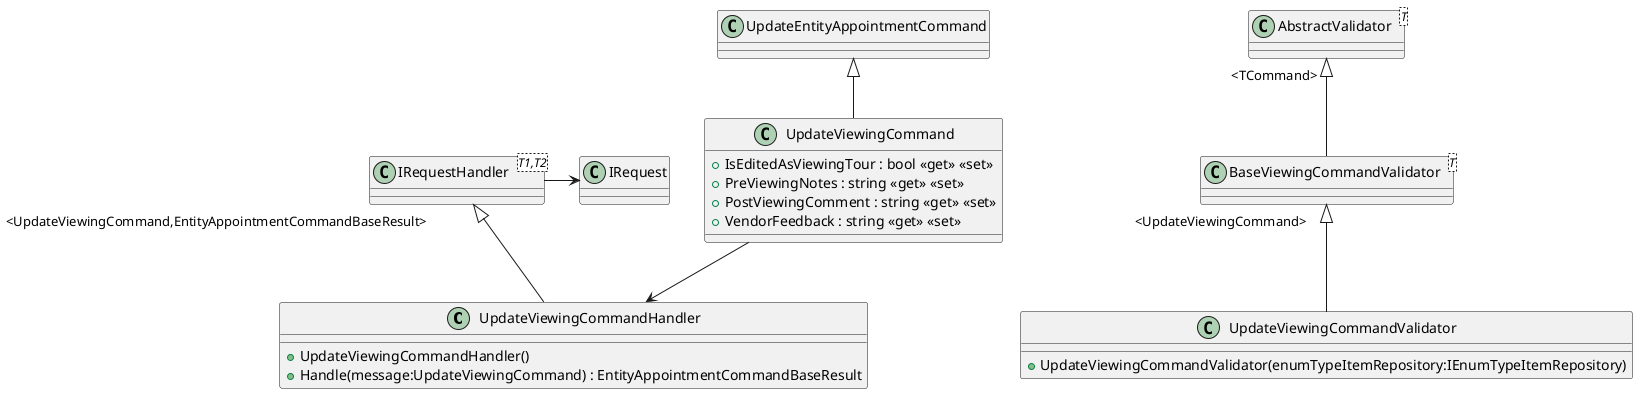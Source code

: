 @startuml

class UpdateViewingCommandHandler {
'    + UpdateViewingCommandHandler(viewingRepository:IGenericRepository<Viewing>, entityValidator:IEntityValidator, contactsMapper:IEntityAppointmentReferenceMapper<AppointmentContact>, negotiatorsMapper:IEntityAppointmentReferenceMapper<User>, currentUserProvider:ICurrentUserProvider, mediator:ISyncMediator, windowsTimeZoneHelper:IWindowsTimeZoneHelper, activityBusinessEventHelper:IActivityBusinessEventHelper, requirementBusinessEventHelper:IRequirementBusinessEventHelper, auditEntityEventHelper:IAuditEntityEventHelper, companyContactsResolver:ICompanyContactsResolver, securityValidator:ISecurityValidator, appointmentAttachmentsMapper:IMultiEntityAppointmentAttachmentsMapper<Activity, Requirement>, appointmentOtherAttendeesMapper:IEntityAppointmentOtherAttendeesMapper<AppointmentOtherAttendee>, appointmentCancelationHelper:IAppointmentCancelationHelper, appointmentMessageMapper:IEntityAppointmentReferenceMapper<AppointmentMessage>, appointmentCovidAssessmentMapper:IAppointmentCovidAssessmentMapper, viewingVendorFeedbackMapper:IViewingVendorFeedbackMapper)
    + UpdateViewingCommandHandler()
    + Handle(message:UpdateViewingCommand) : EntityAppointmentCommandBaseResult
}
class "IRequestHandler"<T1,T2> {
}
"IRequestHandler" "<UpdateViewingCommand,EntityAppointmentCommandBaseResult>" <|-- UpdateViewingCommandHandler

class UpdateViewingCommand {
    + IsEditedAsViewingTour : bool <<get>> <<set>>
    + PreViewingNotes : string <<get>> <<set>>
    + PostViewingComment : string <<get>> <<set>>
    + VendorFeedback : string <<get>> <<set>>
}
UpdateEntityAppointmentCommand <|-- UpdateViewingCommand
'UpdateViewingCommand --> "ResponsibleNegotiatorId" Guid
'UpdateViewingCommand --> "ResponsibleNegotiatorDepartmentId" Guid

abstract class "BaseViewingCommandValidator"<TCommand> {
}
class "AbstractValidator"<T> {
}
"AbstractValidator" "<TCommand>" <|-- "BaseViewingCommandValidator"

class UpdateViewingCommandValidator {
    + UpdateViewingCommandValidator(enumTypeItemRepository:IEnumTypeItemRepository)
}
class "BaseViewingCommandValidator"<T> {
}
"BaseViewingCommandValidator" "<UpdateViewingCommand>" <|-- UpdateViewingCommandValidator

IRequest <-Left- IRequestHandler
UpdateViewingCommand --> UpdateViewingCommandHandler

@enduml
